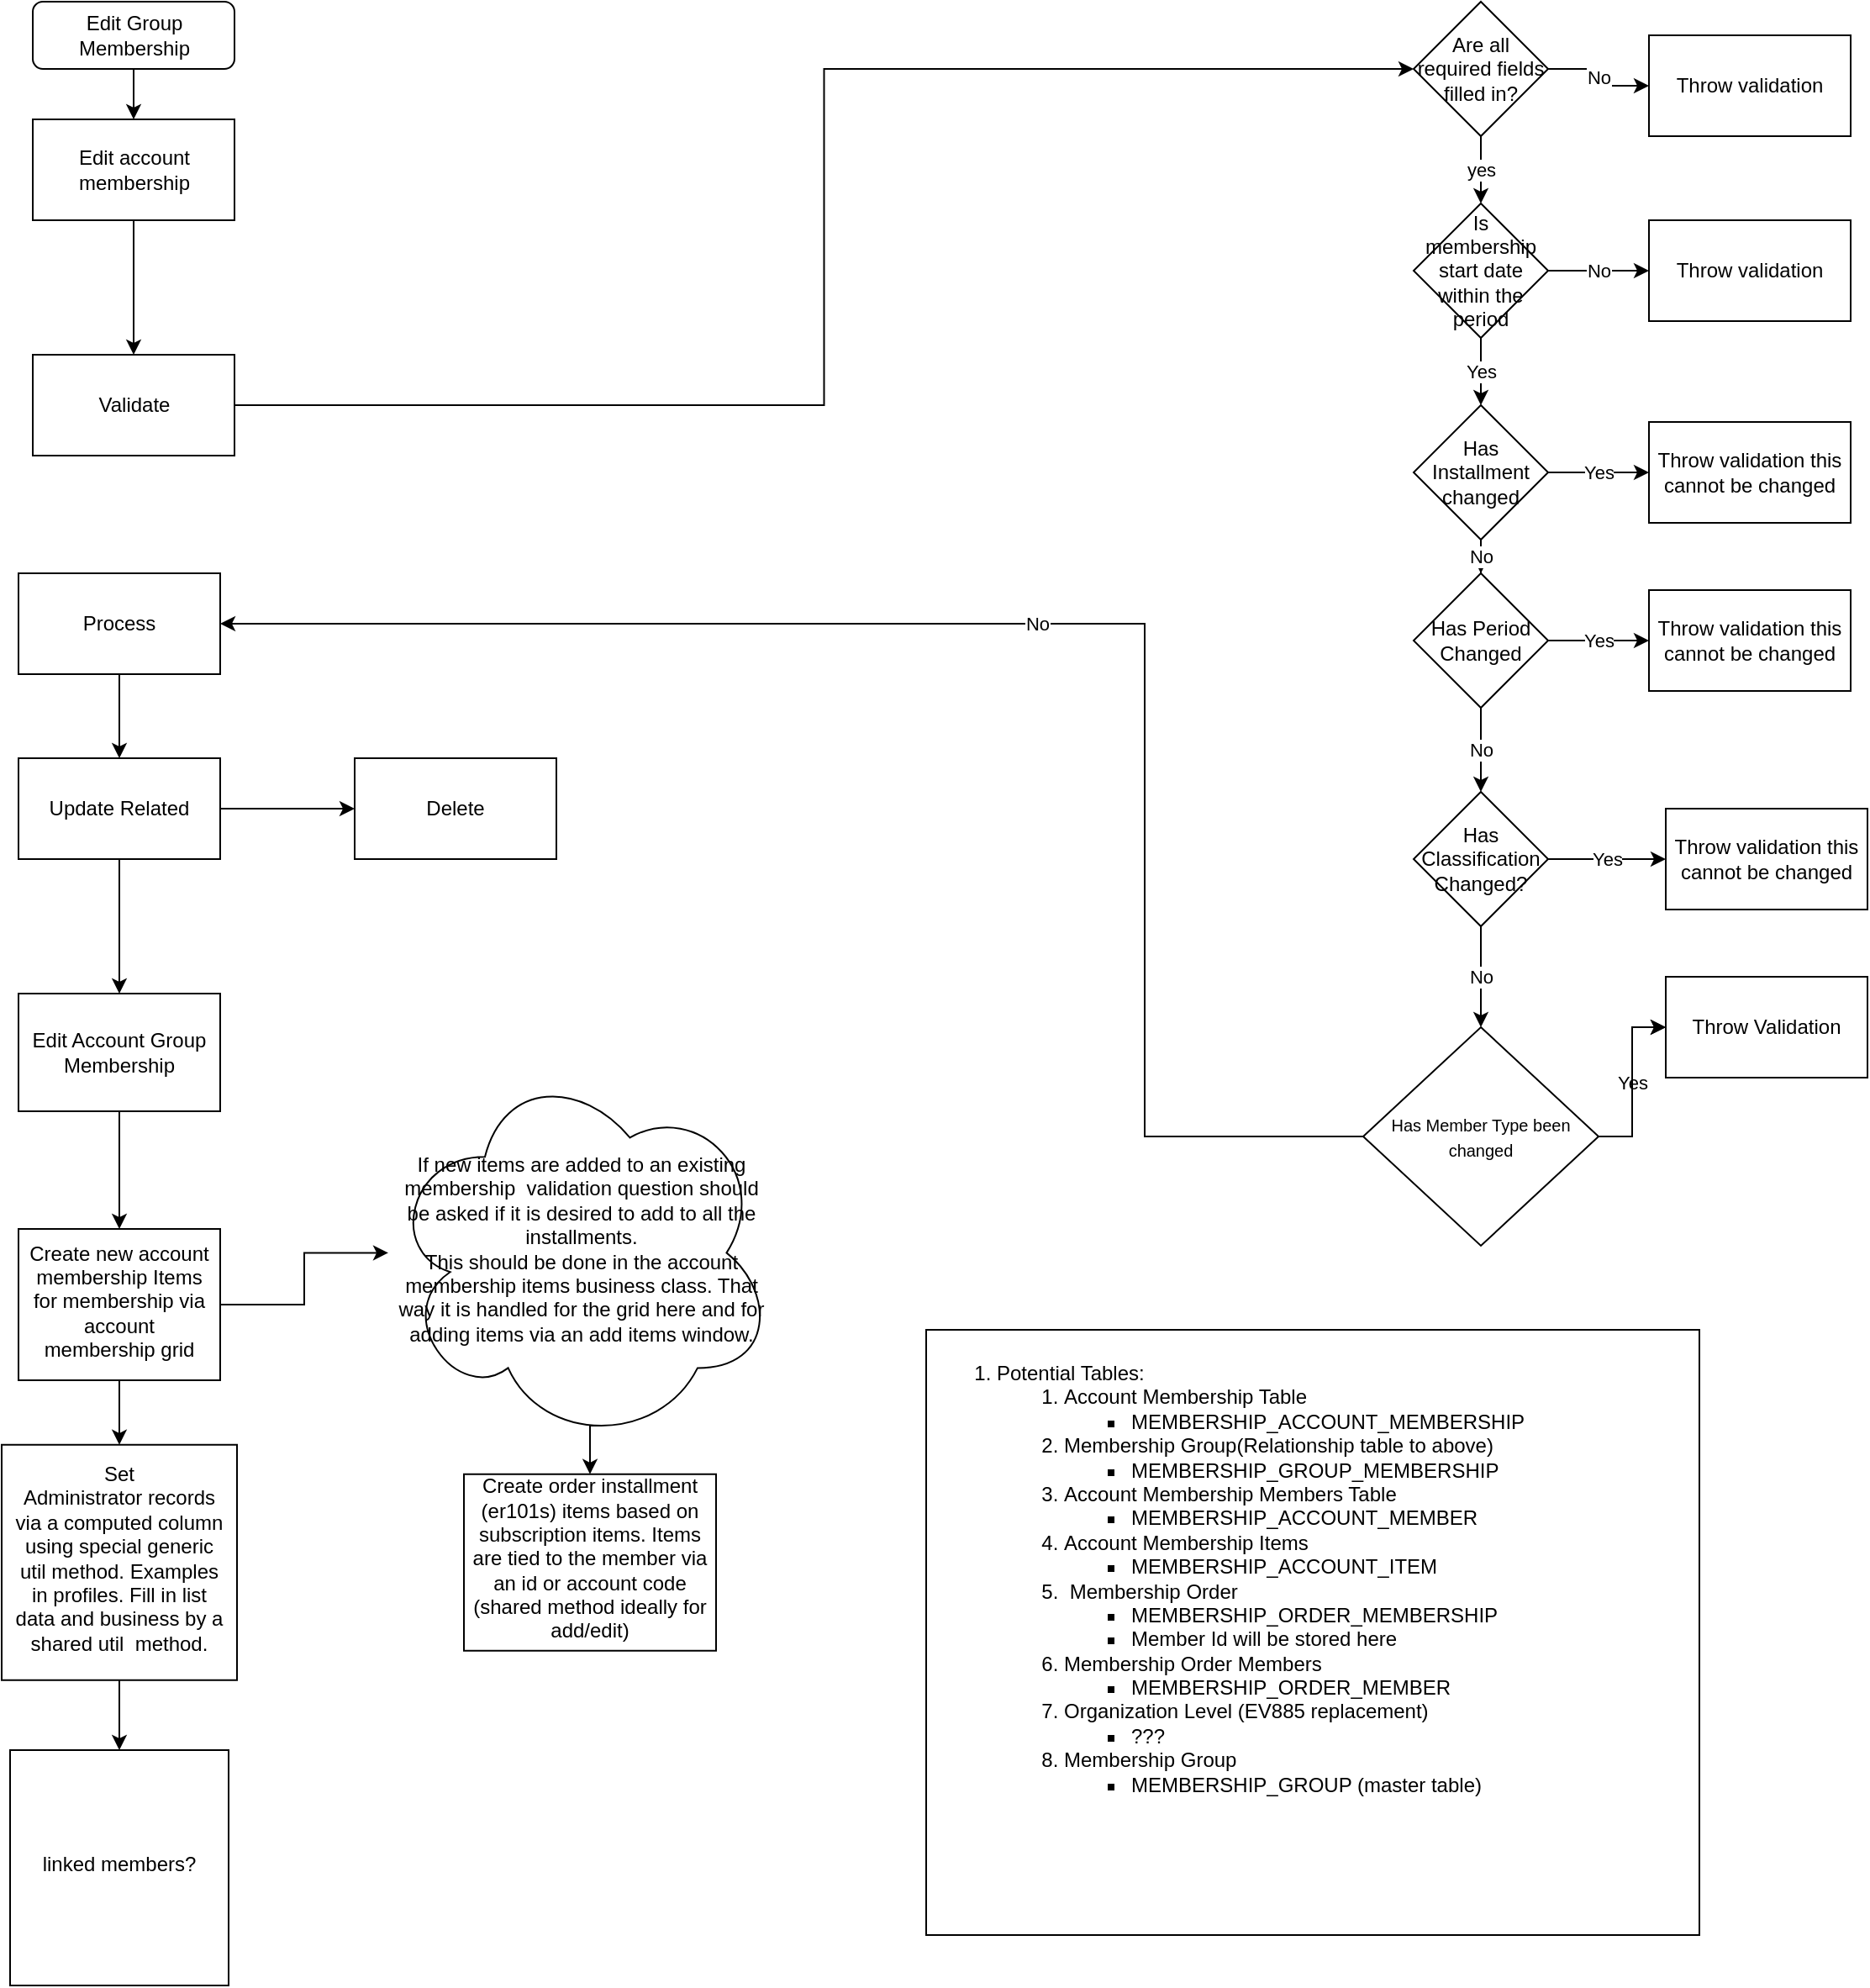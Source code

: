 <mxfile version="13.4.6" type="github">
  <diagram id="_DveeiFw1rA9gOVqHDl5" name="Page-1">
    <mxGraphModel dx="1422" dy="1862" grid="1" gridSize="10" guides="1" tooltips="1" connect="1" arrows="1" fold="1" page="1" pageScale="1" pageWidth="850" pageHeight="1100" math="0" shadow="0">
      <root>
        <mxCell id="0" />
        <mxCell id="1" parent="0" />
        <mxCell id="Qa1ZIfGvWoJUYzIrE15H-46" value="Edit Group Membership" style="rounded=1;whiteSpace=wrap;html=1;fontSize=12;glass=0;strokeWidth=1;shadow=0;" parent="1" vertex="1">
          <mxGeometry x="168.5" y="-80" width="120" height="40" as="geometry" />
        </mxCell>
        <mxCell id="Qa1ZIfGvWoJUYzIrE15H-47" value="No" style="edgeStyle=orthogonalEdgeStyle;rounded=0;orthogonalLoop=1;jettySize=auto;html=1;" parent="1" source="Qa1ZIfGvWoJUYzIrE15H-49" target="Qa1ZIfGvWoJUYzIrE15H-50" edge="1">
          <mxGeometry relative="1" as="geometry" />
        </mxCell>
        <mxCell id="Qa1ZIfGvWoJUYzIrE15H-48" value="yes" style="edgeStyle=orthogonalEdgeStyle;rounded=0;orthogonalLoop=1;jettySize=auto;html=1;" parent="1" source="Qa1ZIfGvWoJUYzIrE15H-49" target="Qa1ZIfGvWoJUYzIrE15H-64" edge="1">
          <mxGeometry relative="1" as="geometry" />
        </mxCell>
        <mxCell id="Qa1ZIfGvWoJUYzIrE15H-49" value="Are all required fields filled in?" style="rhombus;whiteSpace=wrap;html=1;rounded=0;" parent="1" vertex="1">
          <mxGeometry x="990" y="-80" width="80" height="80" as="geometry" />
        </mxCell>
        <mxCell id="Qa1ZIfGvWoJUYzIrE15H-50" value="Throw validation" style="whiteSpace=wrap;html=1;rounded=0;" parent="1" vertex="1">
          <mxGeometry x="1130" y="-60" width="120" height="60" as="geometry" />
        </mxCell>
        <mxCell id="Qa1ZIfGvWoJUYzIrE15H-104" value="" style="edgeStyle=orthogonalEdgeStyle;rounded=0;orthogonalLoop=1;jettySize=auto;html=1;" parent="1" source="Qa1ZIfGvWoJUYzIrE15H-52" target="2" edge="1">
          <mxGeometry relative="1" as="geometry" />
        </mxCell>
        <mxCell id="Qa1ZIfGvWoJUYzIrE15H-109" value="" style="edgeStyle=orthogonalEdgeStyle;rounded=0;orthogonalLoop=1;jettySize=auto;html=1;" parent="1" source="Qa1ZIfGvWoJUYzIrE15H-52" target="Qa1ZIfGvWoJUYzIrE15H-108" edge="1">
          <mxGeometry relative="1" as="geometry" />
        </mxCell>
        <mxCell id="Qa1ZIfGvWoJUYzIrE15H-52" value="Update Related" style="whiteSpace=wrap;html=1;rounded=0;" parent="1" vertex="1">
          <mxGeometry x="160" y="370" width="120" height="60" as="geometry" />
        </mxCell>
        <mxCell id="Qa1ZIfGvWoJUYzIrE15H-53" value="" style="edgeStyle=orthogonalEdgeStyle;rounded=0;orthogonalLoop=1;jettySize=auto;html=1;" parent="1" source="Qa1ZIfGvWoJUYzIrE15H-54" target="Qa1ZIfGvWoJUYzIrE15H-99" edge="1">
          <mxGeometry relative="1" as="geometry" />
        </mxCell>
        <mxCell id="Qa1ZIfGvWoJUYzIrE15H-54" value="Edit account membership" style="rounded=0;whiteSpace=wrap;html=1;" parent="1" vertex="1">
          <mxGeometry x="168.5" y="-10" width="120" height="60" as="geometry" />
        </mxCell>
        <mxCell id="Qa1ZIfGvWoJUYzIrE15H-55" value="" style="edgeStyle=orthogonalEdgeStyle;rounded=0;orthogonalLoop=1;jettySize=auto;html=1;" parent="1" source="Qa1ZIfGvWoJUYzIrE15H-46" target="Qa1ZIfGvWoJUYzIrE15H-54" edge="1">
          <mxGeometry relative="1" as="geometry">
            <mxPoint x="228.5" y="-40" as="sourcePoint" />
            <mxPoint x="228.5" y="40" as="targetPoint" />
          </mxGeometry>
        </mxCell>
        <mxCell id="Qa1ZIfGvWoJUYzIrE15H-56" value="" style="edgeStyle=orthogonalEdgeStyle;rounded=0;orthogonalLoop=1;jettySize=auto;html=1;entryX=0.5;entryY=0;entryDx=0;entryDy=0;exitX=0.55;exitY=0.95;exitDx=0;exitDy=0;exitPerimeter=0;" parent="1" source="Qa1ZIfGvWoJUYzIrE15H-100" target="Qa1ZIfGvWoJUYzIrE15H-60" edge="1">
          <mxGeometry relative="1" as="geometry">
            <mxPoint x="220" y="780" as="targetPoint" />
          </mxGeometry>
        </mxCell>
        <mxCell id="Qa1ZIfGvWoJUYzIrE15H-57" value="" style="edgeStyle=orthogonalEdgeStyle;rounded=0;orthogonalLoop=1;jettySize=auto;html=1;" parent="1" source="Qa1ZIfGvWoJUYzIrE15H-58" target="Qa1ZIfGvWoJUYzIrE15H-100" edge="1">
          <mxGeometry relative="1" as="geometry" />
        </mxCell>
        <mxCell id="Qa1ZIfGvWoJUYzIrE15H-58" value="Create new account membership Items for membership via account membership grid" style="whiteSpace=wrap;html=1;shadow=0;strokeWidth=1;spacing=6;spacingTop=-4;" parent="1" vertex="1">
          <mxGeometry x="160" y="650" width="120" height="90" as="geometry" />
        </mxCell>
        <mxCell id="Qa1ZIfGvWoJUYzIrE15H-59" value="" style="edgeStyle=orthogonalEdgeStyle;rounded=0;orthogonalLoop=1;jettySize=auto;html=1;exitX=0.5;exitY=1;exitDx=0;exitDy=0;" parent="1" source="Qa1ZIfGvWoJUYzIrE15H-58" target="Qa1ZIfGvWoJUYzIrE15H-69" edge="1">
          <mxGeometry relative="1" as="geometry" />
        </mxCell>
        <mxCell id="Qa1ZIfGvWoJUYzIrE15H-60" value="Create order installment (er101s) items based on subscription items. Items are tied to the member via an id or account code (shared method ideally for add/edit)" style="whiteSpace=wrap;html=1;shadow=0;strokeWidth=1;spacing=6;spacingTop=-4;" parent="1" vertex="1">
          <mxGeometry x="425" y="795.88" width="150" height="105" as="geometry" />
        </mxCell>
        <mxCell id="Qa1ZIfGvWoJUYzIrE15H-61" value="No" style="edgeStyle=orthogonalEdgeStyle;rounded=0;orthogonalLoop=1;jettySize=auto;html=1;" parent="1" source="Qa1ZIfGvWoJUYzIrE15H-64" target="Qa1ZIfGvWoJUYzIrE15H-65" edge="1">
          <mxGeometry relative="1" as="geometry" />
        </mxCell>
        <mxCell id="Qa1ZIfGvWoJUYzIrE15H-62" value="No" style="edgeStyle=orthogonalEdgeStyle;rounded=0;orthogonalLoop=1;jettySize=auto;html=1;entryX=1;entryY=0.5;entryDx=0;entryDy=0;exitX=0;exitY=0.5;exitDx=0;exitDy=0;" parent="1" source="Qa1ZIfGvWoJUYzIrE15H-72" target="Qa1ZIfGvWoJUYzIrE15H-67" edge="1">
          <mxGeometry x="0.013" relative="1" as="geometry">
            <mxPoint x="470" y="510" as="targetPoint" />
            <mxPoint x="530" y="540" as="sourcePoint" />
            <Array as="points">
              <mxPoint x="830" y="595" />
              <mxPoint x="830" y="290" />
            </Array>
            <mxPoint as="offset" />
          </mxGeometry>
        </mxCell>
        <mxCell id="Qa1ZIfGvWoJUYzIrE15H-63" value="Yes" style="edgeStyle=orthogonalEdgeStyle;rounded=0;orthogonalLoop=1;jettySize=auto;html=1;" parent="1" source="Qa1ZIfGvWoJUYzIrE15H-64" target="Qa1ZIfGvWoJUYzIrE15H-76" edge="1">
          <mxGeometry relative="1" as="geometry" />
        </mxCell>
        <mxCell id="Qa1ZIfGvWoJUYzIrE15H-64" value="Is membership start date within the period" style="rhombus;whiteSpace=wrap;html=1;rounded=0;" parent="1" vertex="1">
          <mxGeometry x="990" y="40" width="80" height="80" as="geometry" />
        </mxCell>
        <mxCell id="Qa1ZIfGvWoJUYzIrE15H-65" value="&lt;span&gt;Throw validation&lt;/span&gt;" style="whiteSpace=wrap;html=1;rounded=0;" parent="1" vertex="1">
          <mxGeometry x="1130" y="50" width="120" height="60" as="geometry" />
        </mxCell>
        <mxCell id="Qa1ZIfGvWoJUYzIrE15H-66" value="" style="edgeStyle=orthogonalEdgeStyle;rounded=0;orthogonalLoop=1;jettySize=auto;html=1;entryX=0.5;entryY=0;entryDx=0;entryDy=0;" parent="1" source="Qa1ZIfGvWoJUYzIrE15H-67" target="Qa1ZIfGvWoJUYzIrE15H-52" edge="1">
          <mxGeometry relative="1" as="geometry">
            <mxPoint x="220" y="390" as="targetPoint" />
          </mxGeometry>
        </mxCell>
        <mxCell id="Qa1ZIfGvWoJUYzIrE15H-67" value="Process" style="whiteSpace=wrap;html=1;rounded=0;" parent="1" vertex="1">
          <mxGeometry x="160" y="260" width="120" height="60" as="geometry" />
        </mxCell>
        <mxCell id="Qa1ZIfGvWoJUYzIrE15H-68" style="edgeStyle=orthogonalEdgeStyle;rounded=0;orthogonalLoop=1;jettySize=auto;html=1;entryX=0.5;entryY=0;entryDx=0;entryDy=0;" parent="1" source="Qa1ZIfGvWoJUYzIrE15H-69" target="Qa1ZIfGvWoJUYzIrE15H-101" edge="1">
          <mxGeometry relative="1" as="geometry" />
        </mxCell>
        <mxCell id="Qa1ZIfGvWoJUYzIrE15H-69" value="Set&lt;br&gt;Administrator records via a computed column using special generic util method. Examples in profiles. Fill in list data and business by a shared util&amp;nbsp; method." style="whiteSpace=wrap;html=1;shadow=0;strokeWidth=1;spacing=6;spacingTop=-4;" parent="1" vertex="1">
          <mxGeometry x="150" y="778.38" width="140" height="140" as="geometry" />
        </mxCell>
        <mxCell id="Qa1ZIfGvWoJUYzIrE15H-70" value="Yes" style="edgeStyle=orthogonalEdgeStyle;rounded=0;orthogonalLoop=1;jettySize=auto;html=1;" parent="1" source="Qa1ZIfGvWoJUYzIrE15H-72" target="Qa1ZIfGvWoJUYzIrE15H-73" edge="1">
          <mxGeometry relative="1" as="geometry" />
        </mxCell>
        <mxCell id="Qa1ZIfGvWoJUYzIrE15H-71" value="" style="edgeStyle=orthogonalEdgeStyle;rounded=0;orthogonalLoop=1;jettySize=auto;html=1;" parent="1" source="Qa1ZIfGvWoJUYzIrE15H-72" target="Qa1ZIfGvWoJUYzIrE15H-73" edge="1">
          <mxGeometry relative="1" as="geometry" />
        </mxCell>
        <mxCell id="Qa1ZIfGvWoJUYzIrE15H-72" value="&lt;span style=&quot;font-size: 10px&quot;&gt;Has Member Type been changed&lt;/span&gt;" style="rhombus;whiteSpace=wrap;html=1;rounded=0;" parent="1" vertex="1">
          <mxGeometry x="960" y="530" width="140" height="130" as="geometry" />
        </mxCell>
        <mxCell id="Qa1ZIfGvWoJUYzIrE15H-73" value="Throw Validation" style="whiteSpace=wrap;html=1;rounded=0;" parent="1" vertex="1">
          <mxGeometry x="1140" y="500" width="120" height="60" as="geometry" />
        </mxCell>
        <mxCell id="Qa1ZIfGvWoJUYzIrE15H-74" value="No" style="edgeStyle=orthogonalEdgeStyle;rounded=0;orthogonalLoop=1;jettySize=auto;html=1;" parent="1" source="Qa1ZIfGvWoJUYzIrE15H-76" target="Qa1ZIfGvWoJUYzIrE15H-79" edge="1">
          <mxGeometry relative="1" as="geometry" />
        </mxCell>
        <mxCell id="Qa1ZIfGvWoJUYzIrE15H-75" value="Yes" style="edgeStyle=orthogonalEdgeStyle;rounded=0;orthogonalLoop=1;jettySize=auto;html=1;" parent="1" source="Qa1ZIfGvWoJUYzIrE15H-76" target="Qa1ZIfGvWoJUYzIrE15H-83" edge="1">
          <mxGeometry relative="1" as="geometry" />
        </mxCell>
        <mxCell id="Qa1ZIfGvWoJUYzIrE15H-76" value="Has Installment changed" style="rhombus;whiteSpace=wrap;html=1;rounded=0;" parent="1" vertex="1">
          <mxGeometry x="990" y="160" width="80" height="80" as="geometry" />
        </mxCell>
        <mxCell id="Qa1ZIfGvWoJUYzIrE15H-77" value="No" style="edgeStyle=orthogonalEdgeStyle;rounded=0;orthogonalLoop=1;jettySize=auto;html=1;entryX=0.5;entryY=0;entryDx=0;entryDy=0;" parent="1" source="Qa1ZIfGvWoJUYzIrE15H-79" target="Qa1ZIfGvWoJUYzIrE15H-88" edge="1">
          <mxGeometry relative="1" as="geometry">
            <mxPoint x="1030" y="370" as="targetPoint" />
          </mxGeometry>
        </mxCell>
        <mxCell id="Qa1ZIfGvWoJUYzIrE15H-78" value="Yes" style="edgeStyle=orthogonalEdgeStyle;rounded=0;orthogonalLoop=1;jettySize=auto;html=1;" parent="1" source="Qa1ZIfGvWoJUYzIrE15H-79" target="Qa1ZIfGvWoJUYzIrE15H-84" edge="1">
          <mxGeometry relative="1" as="geometry" />
        </mxCell>
        <mxCell id="Qa1ZIfGvWoJUYzIrE15H-79" value="Has Period Changed" style="rhombus;whiteSpace=wrap;html=1;rounded=0;" parent="1" vertex="1">
          <mxGeometry x="990" y="260" width="80" height="80" as="geometry" />
        </mxCell>
        <mxCell id="Qa1ZIfGvWoJUYzIrE15H-83" value="Throw validation this cannot be changed" style="whiteSpace=wrap;html=1;rounded=0;" parent="1" vertex="1">
          <mxGeometry x="1130" y="170" width="120" height="60" as="geometry" />
        </mxCell>
        <mxCell id="Qa1ZIfGvWoJUYzIrE15H-84" value="&lt;span&gt;Throw validation this cannot be changed&lt;/span&gt;" style="whiteSpace=wrap;html=1;rounded=0;" parent="1" vertex="1">
          <mxGeometry x="1130" y="270" width="120" height="60" as="geometry" />
        </mxCell>
        <mxCell id="Qa1ZIfGvWoJUYzIrE15H-86" value="Yes" style="edgeStyle=orthogonalEdgeStyle;rounded=0;orthogonalLoop=1;jettySize=auto;html=1;" parent="1" source="Qa1ZIfGvWoJUYzIrE15H-88" target="Qa1ZIfGvWoJUYzIrE15H-89" edge="1">
          <mxGeometry relative="1" as="geometry" />
        </mxCell>
        <mxCell id="Qa1ZIfGvWoJUYzIrE15H-106" value="No" style="edgeStyle=orthogonalEdgeStyle;rounded=0;orthogonalLoop=1;jettySize=auto;html=1;exitX=0.5;exitY=1;exitDx=0;exitDy=0;entryX=0.5;entryY=0;entryDx=0;entryDy=0;" parent="1" source="Qa1ZIfGvWoJUYzIrE15H-88" target="Qa1ZIfGvWoJUYzIrE15H-72" edge="1">
          <mxGeometry relative="1" as="geometry" />
        </mxCell>
        <mxCell id="Qa1ZIfGvWoJUYzIrE15H-88" value="Has Classification Changed?" style="rhombus;whiteSpace=wrap;html=1;rounded=0;" parent="1" vertex="1">
          <mxGeometry x="990" y="390" width="80" height="80" as="geometry" />
        </mxCell>
        <mxCell id="Qa1ZIfGvWoJUYzIrE15H-89" value="&lt;span&gt;Throw validation this cannot be changed&lt;/span&gt;" style="whiteSpace=wrap;html=1;rounded=0;" parent="1" vertex="1">
          <mxGeometry x="1140" y="400" width="120" height="60" as="geometry" />
        </mxCell>
        <mxCell id="Qa1ZIfGvWoJUYzIrE15H-98" value="" style="edgeStyle=orthogonalEdgeStyle;rounded=0;orthogonalLoop=1;jettySize=auto;html=1;entryX=0;entryY=0.5;entryDx=0;entryDy=0;" parent="1" source="Qa1ZIfGvWoJUYzIrE15H-99" target="Qa1ZIfGvWoJUYzIrE15H-49" edge="1">
          <mxGeometry relative="1" as="geometry">
            <mxPoint x="368.5" y="160" as="targetPoint" />
          </mxGeometry>
        </mxCell>
        <mxCell id="Qa1ZIfGvWoJUYzIrE15H-99" value="Validate" style="whiteSpace=wrap;html=1;rounded=0;" parent="1" vertex="1">
          <mxGeometry x="168.5" y="130" width="120" height="60" as="geometry" />
        </mxCell>
        <mxCell id="Qa1ZIfGvWoJUYzIrE15H-100" value="If new items are added to an existing membership&amp;nbsp; validation question should be asked if it is desired to add to all the installments.&lt;br&gt;This should be done in the account membership items business class. That way it is handled for the grid here and for adding items via an add items window." style="ellipse;shape=cloud;whiteSpace=wrap;html=1;shadow=0;strokeWidth=1;spacing=6;spacingTop=-4;" parent="1" vertex="1">
          <mxGeometry x="380" y="550" width="230" height="228.38" as="geometry" />
        </mxCell>
        <mxCell id="Qa1ZIfGvWoJUYzIrE15H-101" value="linked members?" style="whiteSpace=wrap;html=1;shadow=0;strokeWidth=1;spacing=6;spacingTop=-4;" parent="1" vertex="1">
          <mxGeometry x="155" y="960" width="130" height="140" as="geometry" />
        </mxCell>
        <mxCell id="Qa1ZIfGvWoJUYzIrE15H-105" value="" style="edgeStyle=orthogonalEdgeStyle;rounded=0;orthogonalLoop=1;jettySize=auto;html=1;" parent="1" source="2" target="Qa1ZIfGvWoJUYzIrE15H-58" edge="1">
          <mxGeometry relative="1" as="geometry" />
        </mxCell>
        <mxCell id="2" value="Edit Account Group Membership" style="whiteSpace=wrap;html=1;rounded=0;" parent="1" vertex="1">
          <mxGeometry x="160" y="510" width="120" height="70" as="geometry" />
        </mxCell>
        <mxCell id="Qa1ZIfGvWoJUYzIrE15H-108" value="Delete" style="whiteSpace=wrap;html=1;rounded=0;" parent="1" vertex="1">
          <mxGeometry x="360" y="370" width="120" height="60" as="geometry" />
        </mxCell>
        <mxCell id="SthQmRRjUID5UsNRY1C_-2" value="&lt;ol&gt;&lt;li&gt;Potential Tables:&lt;br&gt;&lt;ol&gt;&lt;li&gt;Account Membership Table&lt;br&gt;&lt;/li&gt;&lt;ul&gt;&lt;li&gt;MEMBERSHIP_ACCOUNT_MEMBERSHIP&lt;/li&gt;&lt;/ul&gt;&lt;li&gt;Membership Group(Relationship table to above)&lt;/li&gt;&lt;ul&gt;&lt;li&gt;MEMBERSHIP_GROUP_MEMBERSHIP&lt;/li&gt;&lt;/ul&gt;&lt;li&gt;Account Membership Members Table&lt;/li&gt;&lt;ul&gt;&lt;li&gt;MEMBERSHIP_ACCOUNT_MEMBER&lt;/li&gt;&lt;/ul&gt;&lt;li&gt;Account Membership Items&lt;/li&gt;&lt;ul&gt;&lt;li&gt;MEMBERSHIP_ACCOUNT_ITEM&lt;/li&gt;&lt;/ul&gt;&lt;li&gt;&amp;nbsp;Membership Order&lt;/li&gt;&lt;ul&gt;&lt;li&gt;MEMBERSHIP_ORDER_MEMBERSHIP&lt;/li&gt;&lt;li&gt;Member Id will be stored here&lt;/li&gt;&lt;/ul&gt;&lt;li&gt;Membership Order Members&lt;/li&gt;&lt;ul&gt;&lt;li&gt;MEMBERSHIP_ORDER_MEMBER&lt;/li&gt;&lt;/ul&gt;&lt;li&gt;Organization Level (EV885 replacement)&lt;/li&gt;&lt;ul&gt;&lt;li&gt;???&lt;/li&gt;&lt;/ul&gt;&lt;li&gt;Membership Group&lt;/li&gt;&lt;ul&gt;&lt;li&gt;MEMBERSHIP_GROUP (master table)&lt;/li&gt;&lt;/ul&gt;&lt;/ol&gt;&lt;/li&gt;&lt;/ol&gt;" style="rounded=0;whiteSpace=wrap;html=1;align=left;horizontal=1;verticalAlign=top;" vertex="1" parent="1">
          <mxGeometry x="700" y="710" width="460" height="360" as="geometry" />
        </mxCell>
      </root>
    </mxGraphModel>
  </diagram>
</mxfile>

